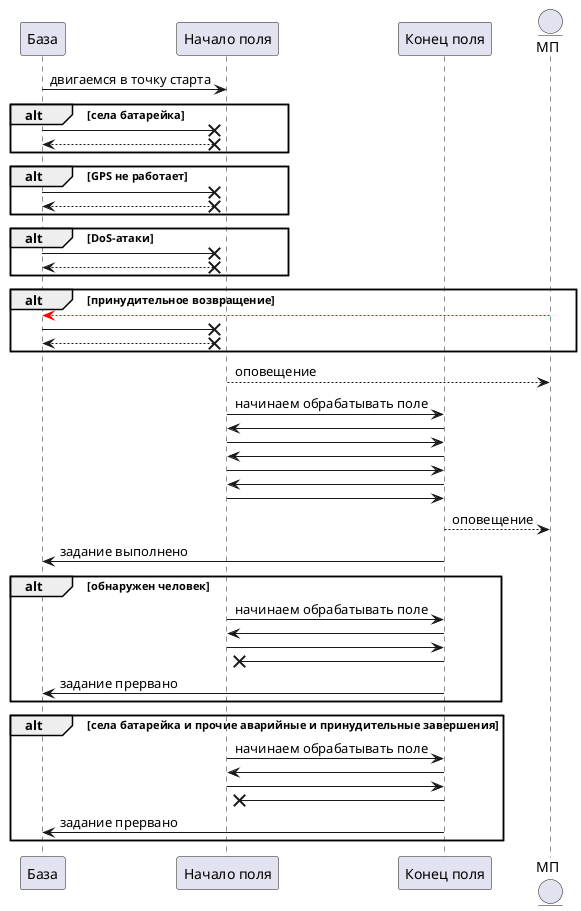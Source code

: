 @startuml

participant Home as "База"
participant Start as "Начало поля"
participant End as "Конец поля"
entity Mobile as "МП"


Home -> Start: двигаемся в точку старта
alt села батарейка
Home ->x Start
Start x--> Home
end
alt GPS не работает
Home ->x Start
Start x--> Home
end
alt DoS-атаки
Home ->x Start
Start x--> Home
end
alt принудительное возвращение
Mobile [#red]--> Home
Home ->x Start
Start x--> Home
end
Start --> Mobile: оповещение

Start -> End: начинаем обрабатывать поле
End -> Start
Start -> End
End -> Start
Start -> End
End -> Start
Start -> End
End --> Mobile: оповещение
End -> Home: задание выполнено

alt обнаружен человек
Start -> End: начинаем обрабатывать поле
End -> Start
Start -> End
End ->x Start
End -> Home: задание прервано
end
alt села батарейка и прочие аварийные и принудительные завершения
Start -> End: начинаем обрабатывать поле
End -> Start
Start -> End
End ->x Start
End -> Home: задание прервано
end




@enduml